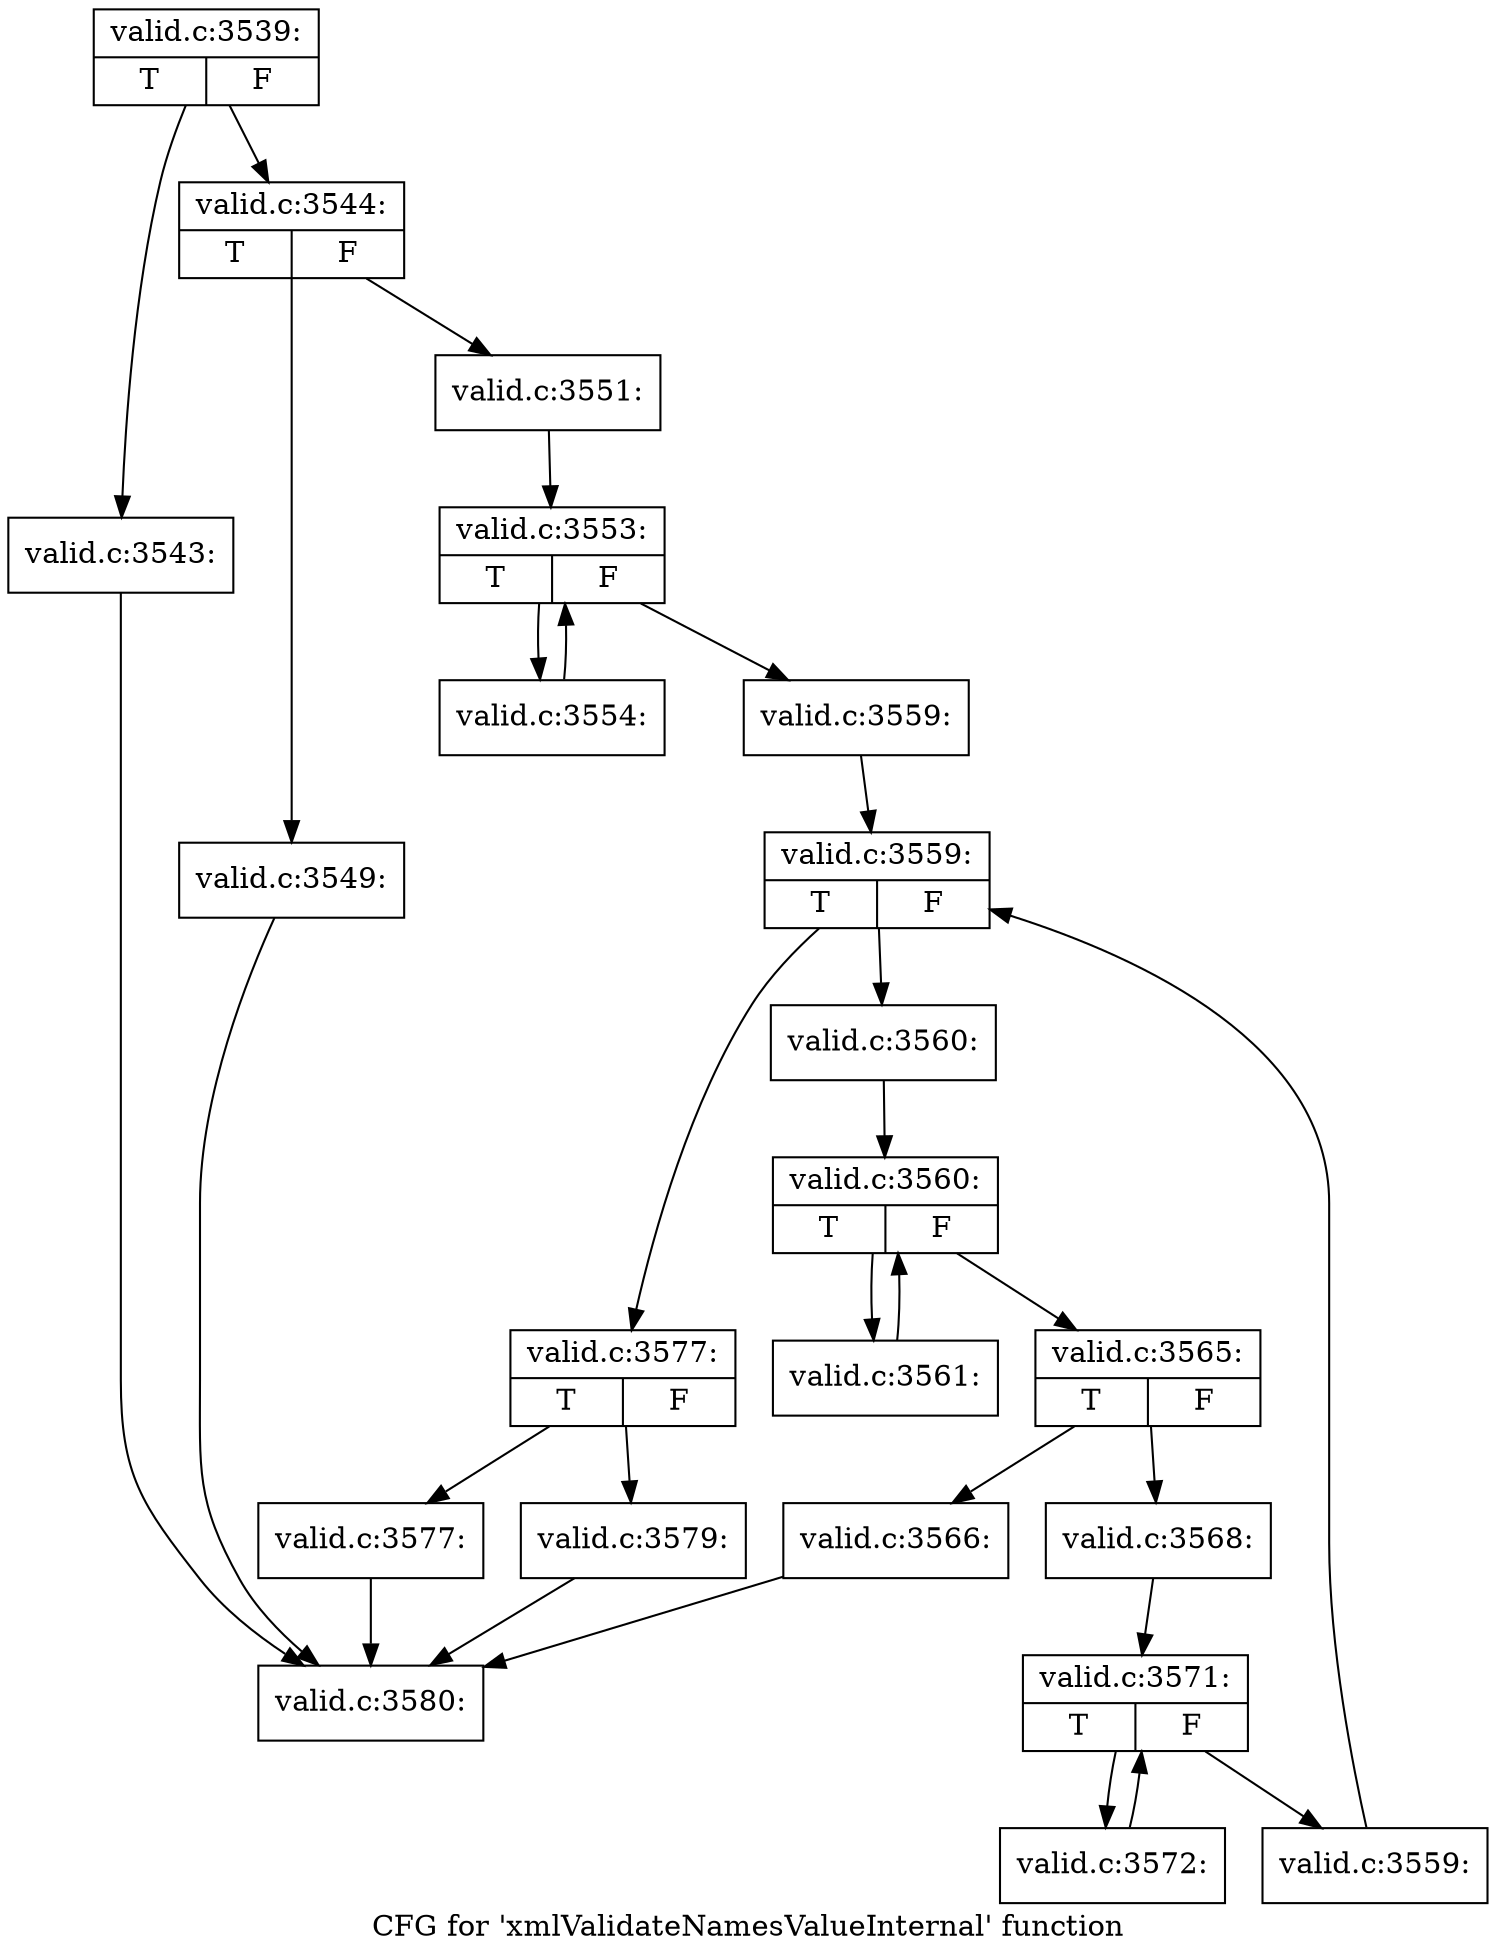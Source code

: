 digraph "CFG for 'xmlValidateNamesValueInternal' function" {
	label="CFG for 'xmlValidateNamesValueInternal' function";

	Node0x50f12c0 [shape=record,label="{valid.c:3539:|{<s0>T|<s1>F}}"];
	Node0x50f12c0 -> Node0x52f88b0;
	Node0x50f12c0 -> Node0x52f8900;
	Node0x52f88b0 [shape=record,label="{valid.c:3543:}"];
	Node0x52f88b0 -> Node0x4eaa5a0;
	Node0x52f8900 [shape=record,label="{valid.c:3544:|{<s0>T|<s1>F}}"];
	Node0x52f8900 -> Node0x52f9500;
	Node0x52f8900 -> Node0x52f94b0;
	Node0x52f94b0 [shape=record,label="{valid.c:3549:}"];
	Node0x52f94b0 -> Node0x4eaa5a0;
	Node0x52f9500 [shape=record,label="{valid.c:3551:}"];
	Node0x52f9500 -> Node0x52fa000;
	Node0x52fa000 [shape=record,label="{valid.c:3553:|{<s0>T|<s1>F}}"];
	Node0x52fa000 -> Node0x52fa460;
	Node0x52fa000 -> Node0x52fa220;
	Node0x52fa460 [shape=record,label="{valid.c:3554:}"];
	Node0x52fa460 -> Node0x52fa000;
	Node0x52fa220 [shape=record,label="{valid.c:3559:}"];
	Node0x52fa220 -> Node0x52faba0;
	Node0x52faba0 [shape=record,label="{valid.c:3559:|{<s0>T|<s1>F}}"];
	Node0x52faba0 -> Node0x52faf60;
	Node0x52faba0 -> Node0x52fadc0;
	Node0x52faf60 [shape=record,label="{valid.c:3560:}"];
	Node0x52faf60 -> Node0x52fb0e0;
	Node0x52fb0e0 [shape=record,label="{valid.c:3560:|{<s0>T|<s1>F}}"];
	Node0x52fb0e0 -> Node0x52fb3c0;
	Node0x52fb0e0 -> Node0x52fb220;
	Node0x52fb3c0 [shape=record,label="{valid.c:3561:}"];
	Node0x52fb3c0 -> Node0x52fb0e0;
	Node0x52fb220 [shape=record,label="{valid.c:3565:|{<s0>T|<s1>F}}"];
	Node0x52fb220 -> Node0x52fbb60;
	Node0x52fb220 -> Node0x52fbb10;
	Node0x52fbb10 [shape=record,label="{valid.c:3566:}"];
	Node0x52fbb10 -> Node0x4eaa5a0;
	Node0x52fbb60 [shape=record,label="{valid.c:3568:}"];
	Node0x52fbb60 -> Node0x52fc660;
	Node0x52fc660 [shape=record,label="{valid.c:3571:|{<s0>T|<s1>F}}"];
	Node0x52fc660 -> Node0x52fcac0;
	Node0x52fc660 -> Node0x52fc880;
	Node0x52fcac0 [shape=record,label="{valid.c:3572:}"];
	Node0x52fcac0 -> Node0x52fc660;
	Node0x52fc880 [shape=record,label="{valid.c:3559:}"];
	Node0x52fc880 -> Node0x52faba0;
	Node0x52fadc0 [shape=record,label="{valid.c:3577:|{<s0>T|<s1>F}}"];
	Node0x52fadc0 -> Node0x52fd300;
	Node0x52fadc0 -> Node0x52fd350;
	Node0x52fd300 [shape=record,label="{valid.c:3577:}"];
	Node0x52fd300 -> Node0x4eaa5a0;
	Node0x52fd350 [shape=record,label="{valid.c:3579:}"];
	Node0x52fd350 -> Node0x4eaa5a0;
	Node0x4eaa5a0 [shape=record,label="{valid.c:3580:}"];
}
